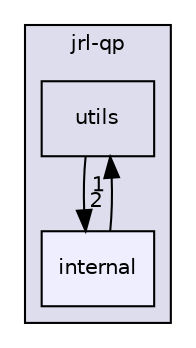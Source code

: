 digraph "include/jrl-qp/internal" {
  compound=true
  node [ fontsize="10", fontname="Helvetica"];
  edge [ labelfontsize="10", labelfontname="Helvetica"];
  subgraph clusterdir_98f7936f085cf19cdf0ebc7927b0f05e {
    graph [ bgcolor="#ddddee", pencolor="black", label="jrl-qp" fontname="Helvetica", fontsize="10", URL="dir_98f7936f085cf19cdf0ebc7927b0f05e.html"]
  dir_8ae0bef1e7736cfe385d33155400a06c [shape=box label="utils" URL="dir_8ae0bef1e7736cfe385d33155400a06c.html"];
  dir_0c0370eeef4944a898a68d897a53cda4 [shape=box, label="internal", style="filled", fillcolor="#eeeeff", pencolor="black", URL="dir_0c0370eeef4944a898a68d897a53cda4.html"];
  }
  dir_8ae0bef1e7736cfe385d33155400a06c->dir_0c0370eeef4944a898a68d897a53cda4 [headlabel="2", labeldistance=1.5 headhref="dir_000007_000004.html"];
  dir_0c0370eeef4944a898a68d897a53cda4->dir_8ae0bef1e7736cfe385d33155400a06c [headlabel="1", labeldistance=1.5 headhref="dir_000004_000007.html"];
}
